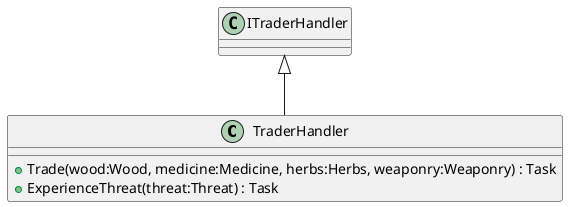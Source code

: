 @startuml
class TraderHandler {
    + Trade(wood:Wood, medicine:Medicine, herbs:Herbs, weaponry:Weaponry) : Task
    + ExperienceThreat(threat:Threat) : Task
}
ITraderHandler <|-- TraderHandler
@enduml
